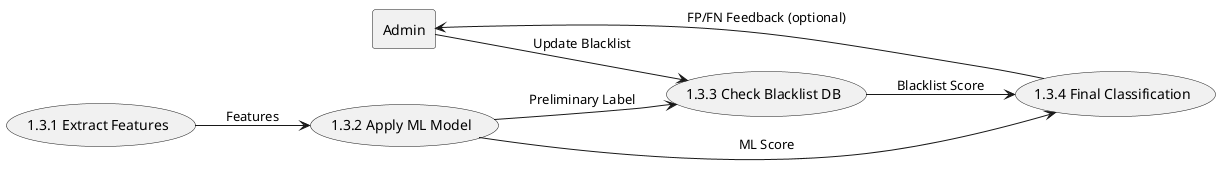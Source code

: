 @startuml DFD_Level1_Classify
left to right direction

rectangle Admin

usecase "1.3.1 Extract Features" as F1
usecase "1.3.2 Apply ML Model" as F2
usecase "1.3.3 Check Blacklist DB" as F3
usecase "1.3.4 Final Classification" as F4

F1 --> F2 : Features
F2 --> F3 : Preliminary Label
F3 --> F4 : Blacklist Score
F2 --> F4 : ML Score

F4 --> Admin : FP/FN Feedback (optional)

Admin --> F3 : Update Blacklist

@enduml